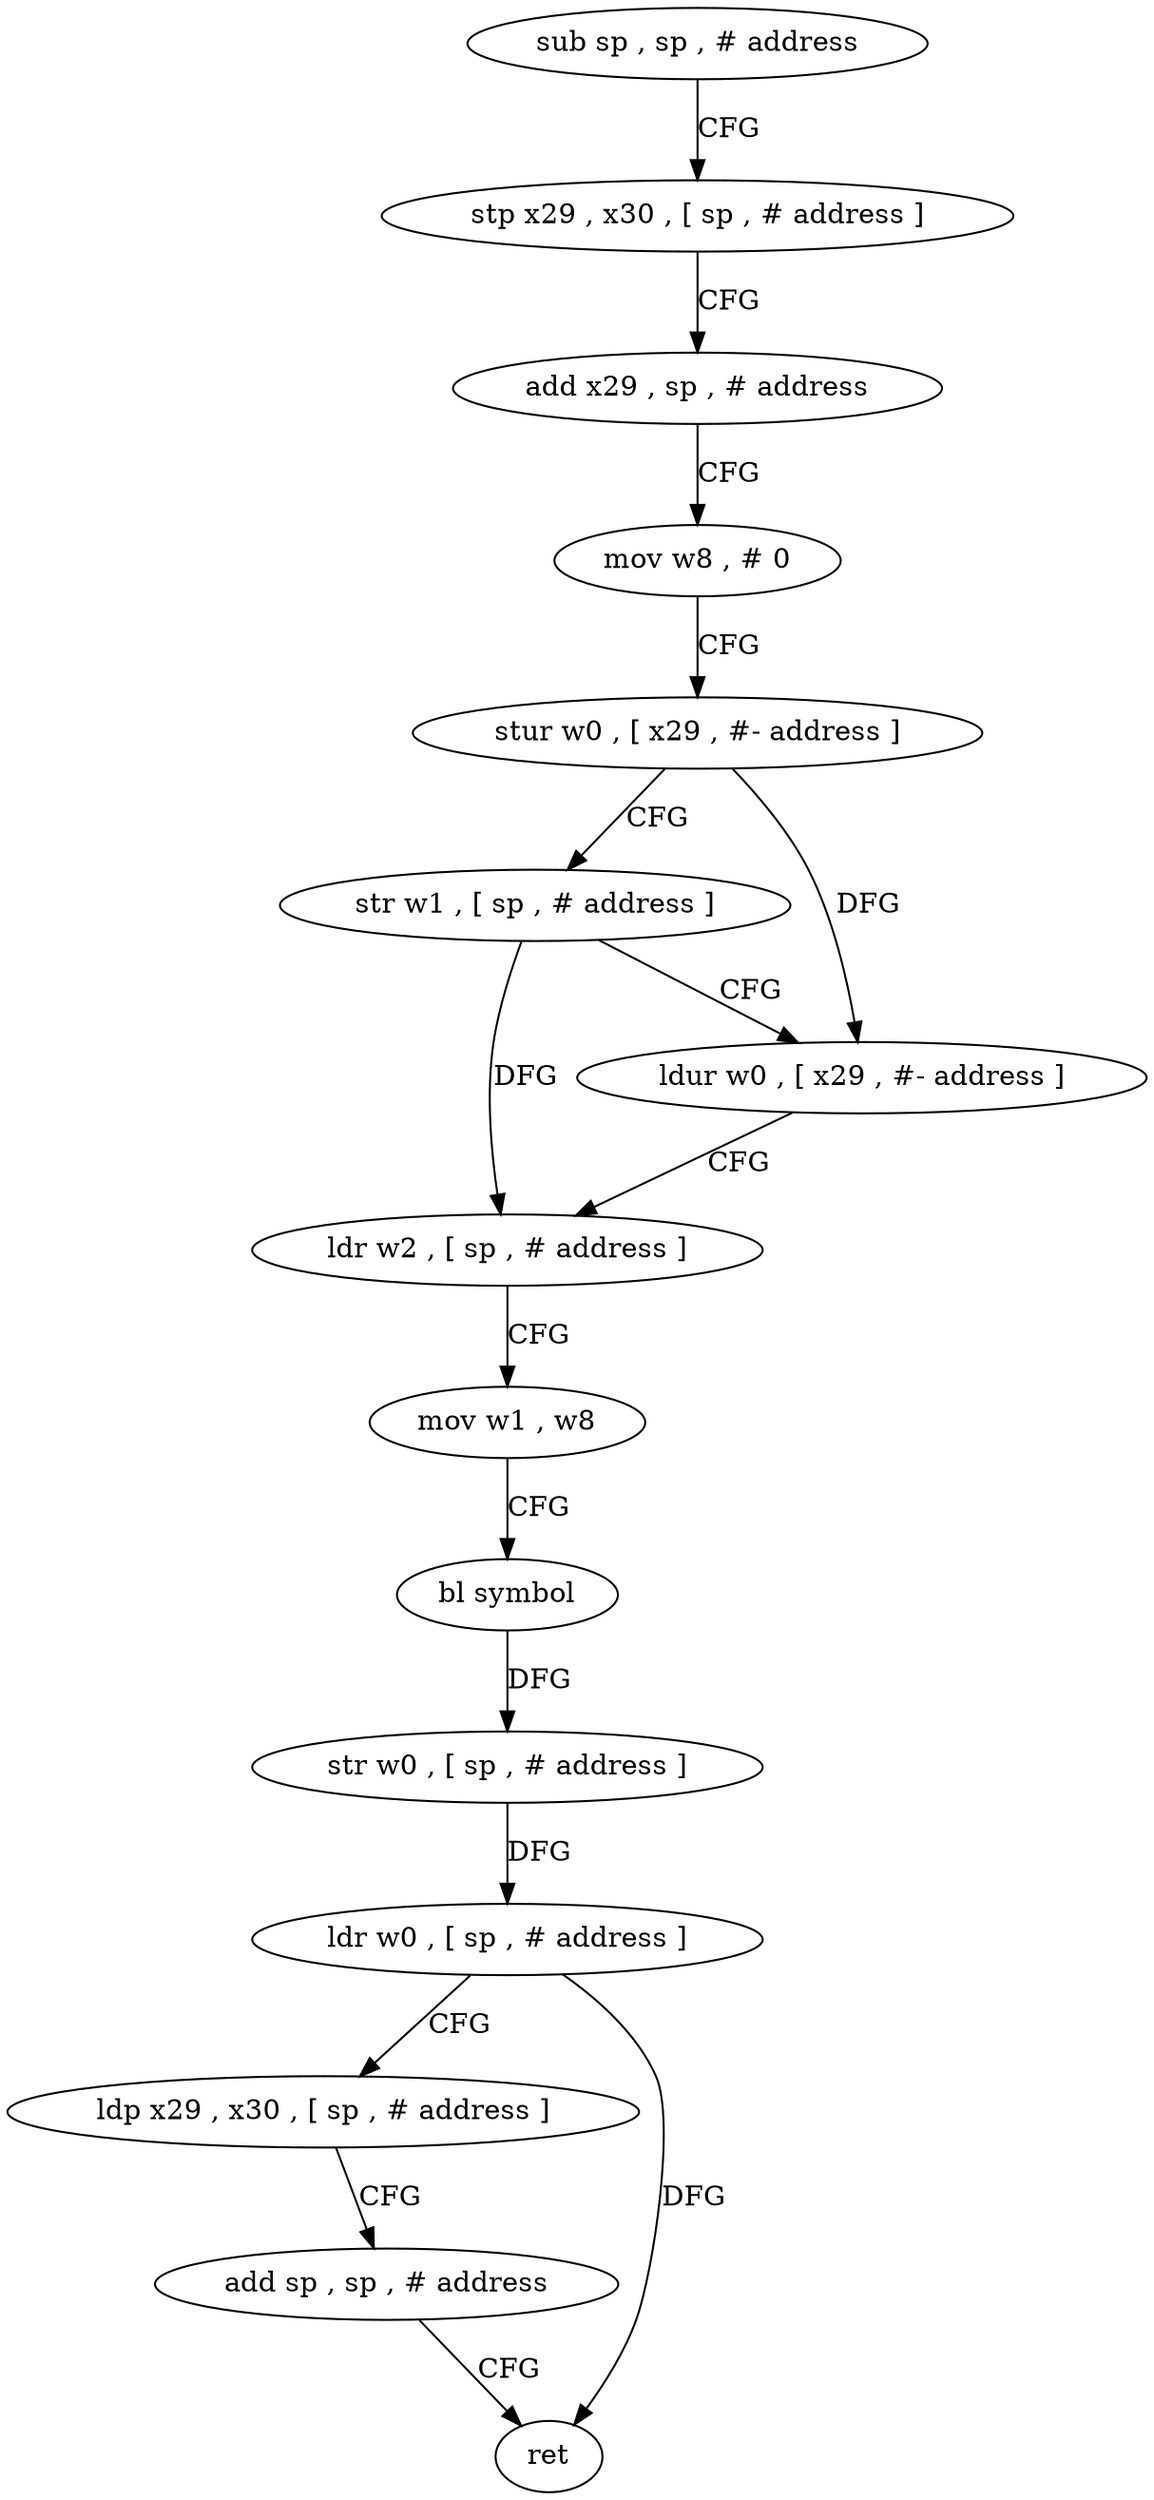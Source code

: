 digraph "func" {
"4278056" [label = "sub sp , sp , # address" ]
"4278060" [label = "stp x29 , x30 , [ sp , # address ]" ]
"4278064" [label = "add x29 , sp , # address" ]
"4278068" [label = "mov w8 , # 0" ]
"4278072" [label = "stur w0 , [ x29 , #- address ]" ]
"4278076" [label = "str w1 , [ sp , # address ]" ]
"4278080" [label = "ldur w0 , [ x29 , #- address ]" ]
"4278084" [label = "ldr w2 , [ sp , # address ]" ]
"4278088" [label = "mov w1 , w8" ]
"4278092" [label = "bl symbol" ]
"4278096" [label = "str w0 , [ sp , # address ]" ]
"4278100" [label = "ldr w0 , [ sp , # address ]" ]
"4278104" [label = "ldp x29 , x30 , [ sp , # address ]" ]
"4278108" [label = "add sp , sp , # address" ]
"4278112" [label = "ret" ]
"4278056" -> "4278060" [ label = "CFG" ]
"4278060" -> "4278064" [ label = "CFG" ]
"4278064" -> "4278068" [ label = "CFG" ]
"4278068" -> "4278072" [ label = "CFG" ]
"4278072" -> "4278076" [ label = "CFG" ]
"4278072" -> "4278080" [ label = "DFG" ]
"4278076" -> "4278080" [ label = "CFG" ]
"4278076" -> "4278084" [ label = "DFG" ]
"4278080" -> "4278084" [ label = "CFG" ]
"4278084" -> "4278088" [ label = "CFG" ]
"4278088" -> "4278092" [ label = "CFG" ]
"4278092" -> "4278096" [ label = "DFG" ]
"4278096" -> "4278100" [ label = "DFG" ]
"4278100" -> "4278104" [ label = "CFG" ]
"4278100" -> "4278112" [ label = "DFG" ]
"4278104" -> "4278108" [ label = "CFG" ]
"4278108" -> "4278112" [ label = "CFG" ]
}
